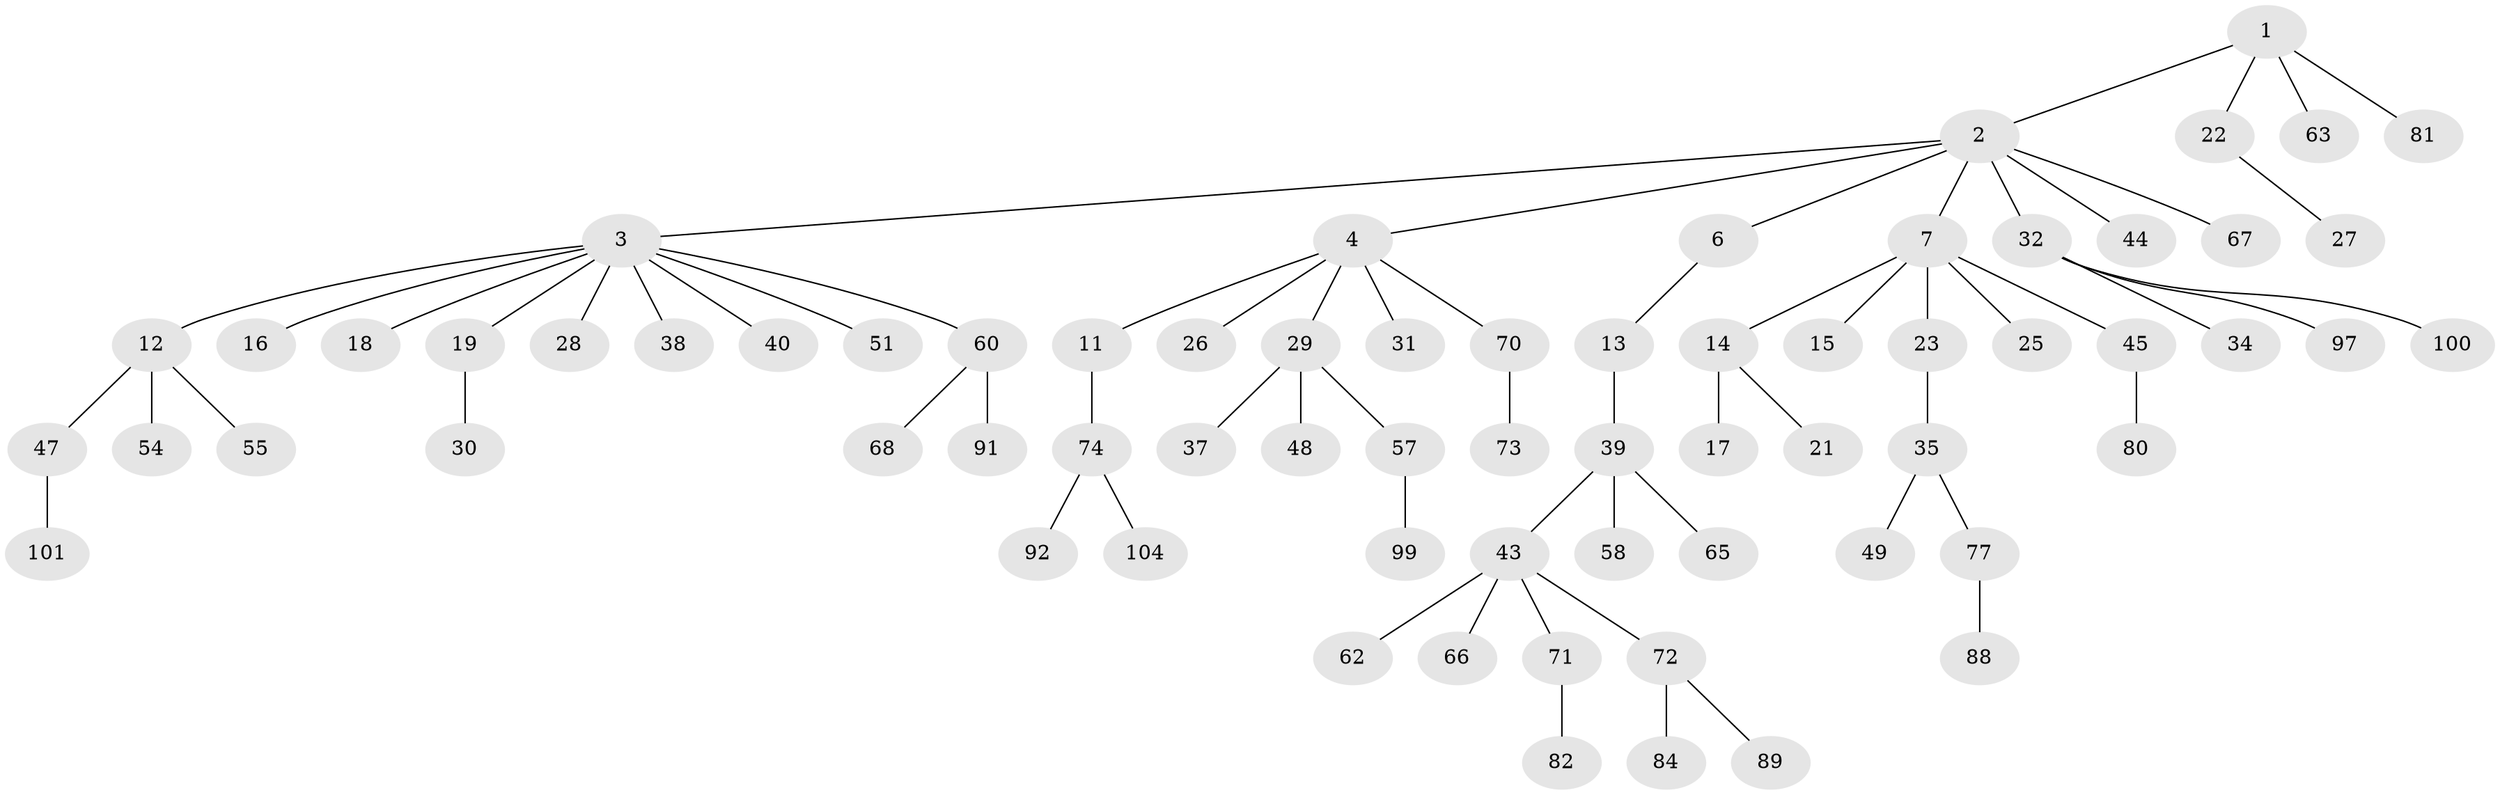 // original degree distribution, {3: 0.102803738317757, 7: 0.009345794392523364, 6: 0.018691588785046728, 4: 0.102803738317757, 2: 0.3177570093457944, 1: 0.4485981308411215}
// Generated by graph-tools (version 1.1) at 2025/42/03/06/25 10:42:05]
// undirected, 69 vertices, 68 edges
graph export_dot {
graph [start="1"]
  node [color=gray90,style=filled];
  1 [super="+52"];
  2 [super="+20"];
  3 [super="+5"];
  4 [super="+8"];
  6 [super="+9"];
  7 [super="+10"];
  11 [super="+50"];
  12 [super="+24"];
  13 [super="+103"];
  14;
  15 [super="+85"];
  16 [super="+69"];
  17 [super="+95"];
  18 [super="+46"];
  19;
  21 [super="+87"];
  22 [super="+105"];
  23;
  25;
  26 [super="+42"];
  27 [super="+33"];
  28;
  29 [super="+36"];
  30;
  31;
  32 [super="+96"];
  34 [super="+59"];
  35 [super="+41"];
  37 [super="+79"];
  38 [super="+64"];
  39 [super="+56"];
  40;
  43 [super="+53"];
  44;
  45;
  47 [super="+86"];
  48 [super="+61"];
  49 [super="+75"];
  51;
  54;
  55;
  57;
  58;
  60;
  62;
  63;
  65;
  66 [super="+93"];
  67 [super="+106"];
  68 [super="+76"];
  70;
  71;
  72 [super="+107"];
  73 [super="+78"];
  74 [super="+98"];
  77 [super="+83"];
  80;
  81 [super="+90"];
  82 [super="+102"];
  84 [super="+94"];
  88;
  89;
  91;
  92;
  97;
  99;
  100;
  101;
  104;
  1 -- 2;
  1 -- 22;
  1 -- 81;
  1 -- 63;
  2 -- 3;
  2 -- 4;
  2 -- 6;
  2 -- 7;
  2 -- 67;
  2 -- 32;
  2 -- 44;
  3 -- 12;
  3 -- 18;
  3 -- 38;
  3 -- 51;
  3 -- 16;
  3 -- 19;
  3 -- 40;
  3 -- 60;
  3 -- 28;
  4 -- 26;
  4 -- 29;
  4 -- 11;
  4 -- 70;
  4 -- 31;
  6 -- 13;
  7 -- 23;
  7 -- 45;
  7 -- 25;
  7 -- 15;
  7 -- 14;
  11 -- 74;
  12 -- 47;
  12 -- 54;
  12 -- 55;
  13 -- 39;
  14 -- 17;
  14 -- 21;
  19 -- 30;
  22 -- 27;
  23 -- 35;
  29 -- 37;
  29 -- 48;
  29 -- 57;
  32 -- 34;
  32 -- 97;
  32 -- 100;
  35 -- 49;
  35 -- 77;
  39 -- 43;
  39 -- 58;
  39 -- 65;
  43 -- 62;
  43 -- 72;
  43 -- 66;
  43 -- 71;
  45 -- 80;
  47 -- 101;
  57 -- 99;
  60 -- 68;
  60 -- 91;
  70 -- 73;
  71 -- 82;
  72 -- 84;
  72 -- 89;
  74 -- 92;
  74 -- 104;
  77 -- 88;
}
